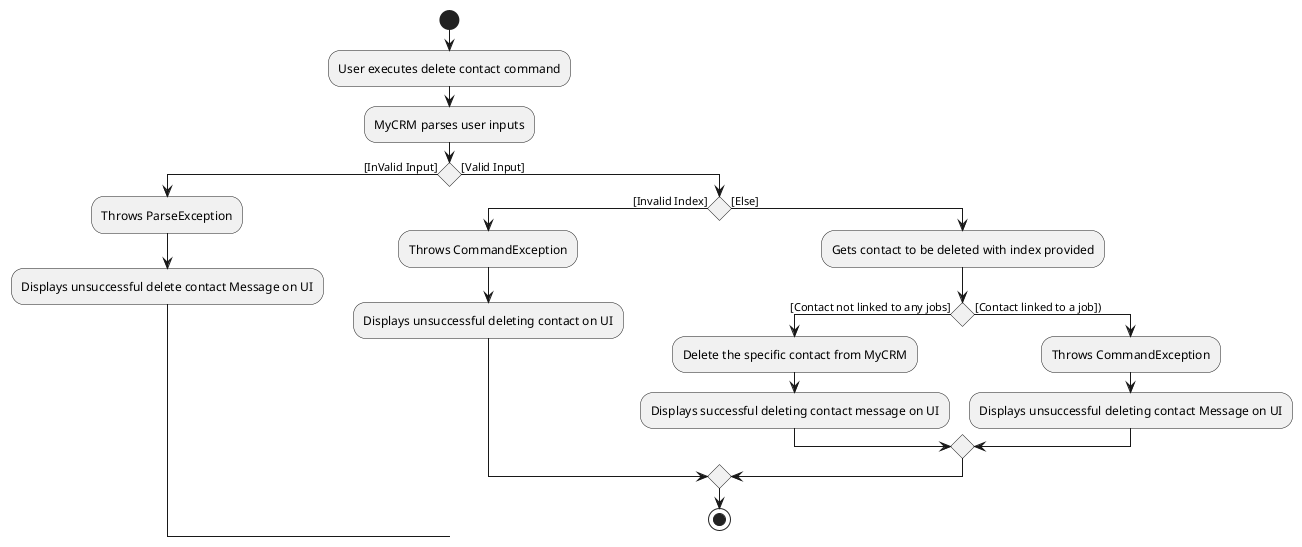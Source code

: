 @startuml
start
:User executes delete contact command;
:MyCRM parses user inputs;
if () then ([InValid Input])
    :Throws ParseException;
    :Displays unsuccessful delete contact Message on UI;
else ([Valid Input])
if () then ([Invalid Index])
    :Throws CommandException;
    :Displays unsuccessful deleting contact on UI;
else ([Else])
    :Gets contact to be deleted with index provided;
    if () then ([Contact not linked to any jobs])
    :Delete the specific contact from MyCRM;
    :Displays successful deleting contact message on UI;
    else ([Contact linked to a job]))
    :Throws CommandException;
    :Displays unsuccessful deleting contact Message on UI;
endif
endif
stop
@enduml

